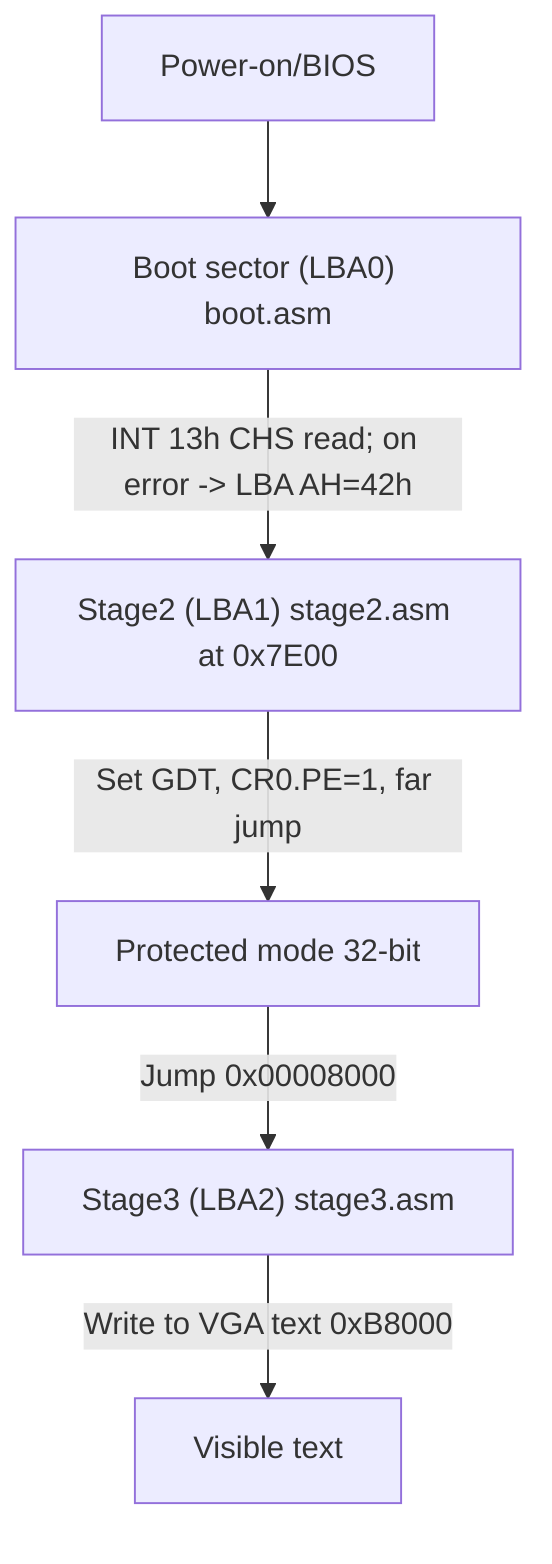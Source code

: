 flowchart TD
  A["Power-on/BIOS"] --> B["Boot sector (LBA0) boot.asm"]
  B -->|"INT 13h CHS read; on error -> LBA AH=42h"| C["Stage2 (LBA1) stage2.asm at 0x7E00"]
  C -->|"Set GDT, CR0.PE=1, far jump"| D["Protected mode 32-bit"]
  D -->|"Jump 0x00008000"| E["Stage3 (LBA2) stage3.asm"]
  E -->|"Write to VGA text 0xB8000"| F["Visible text"]